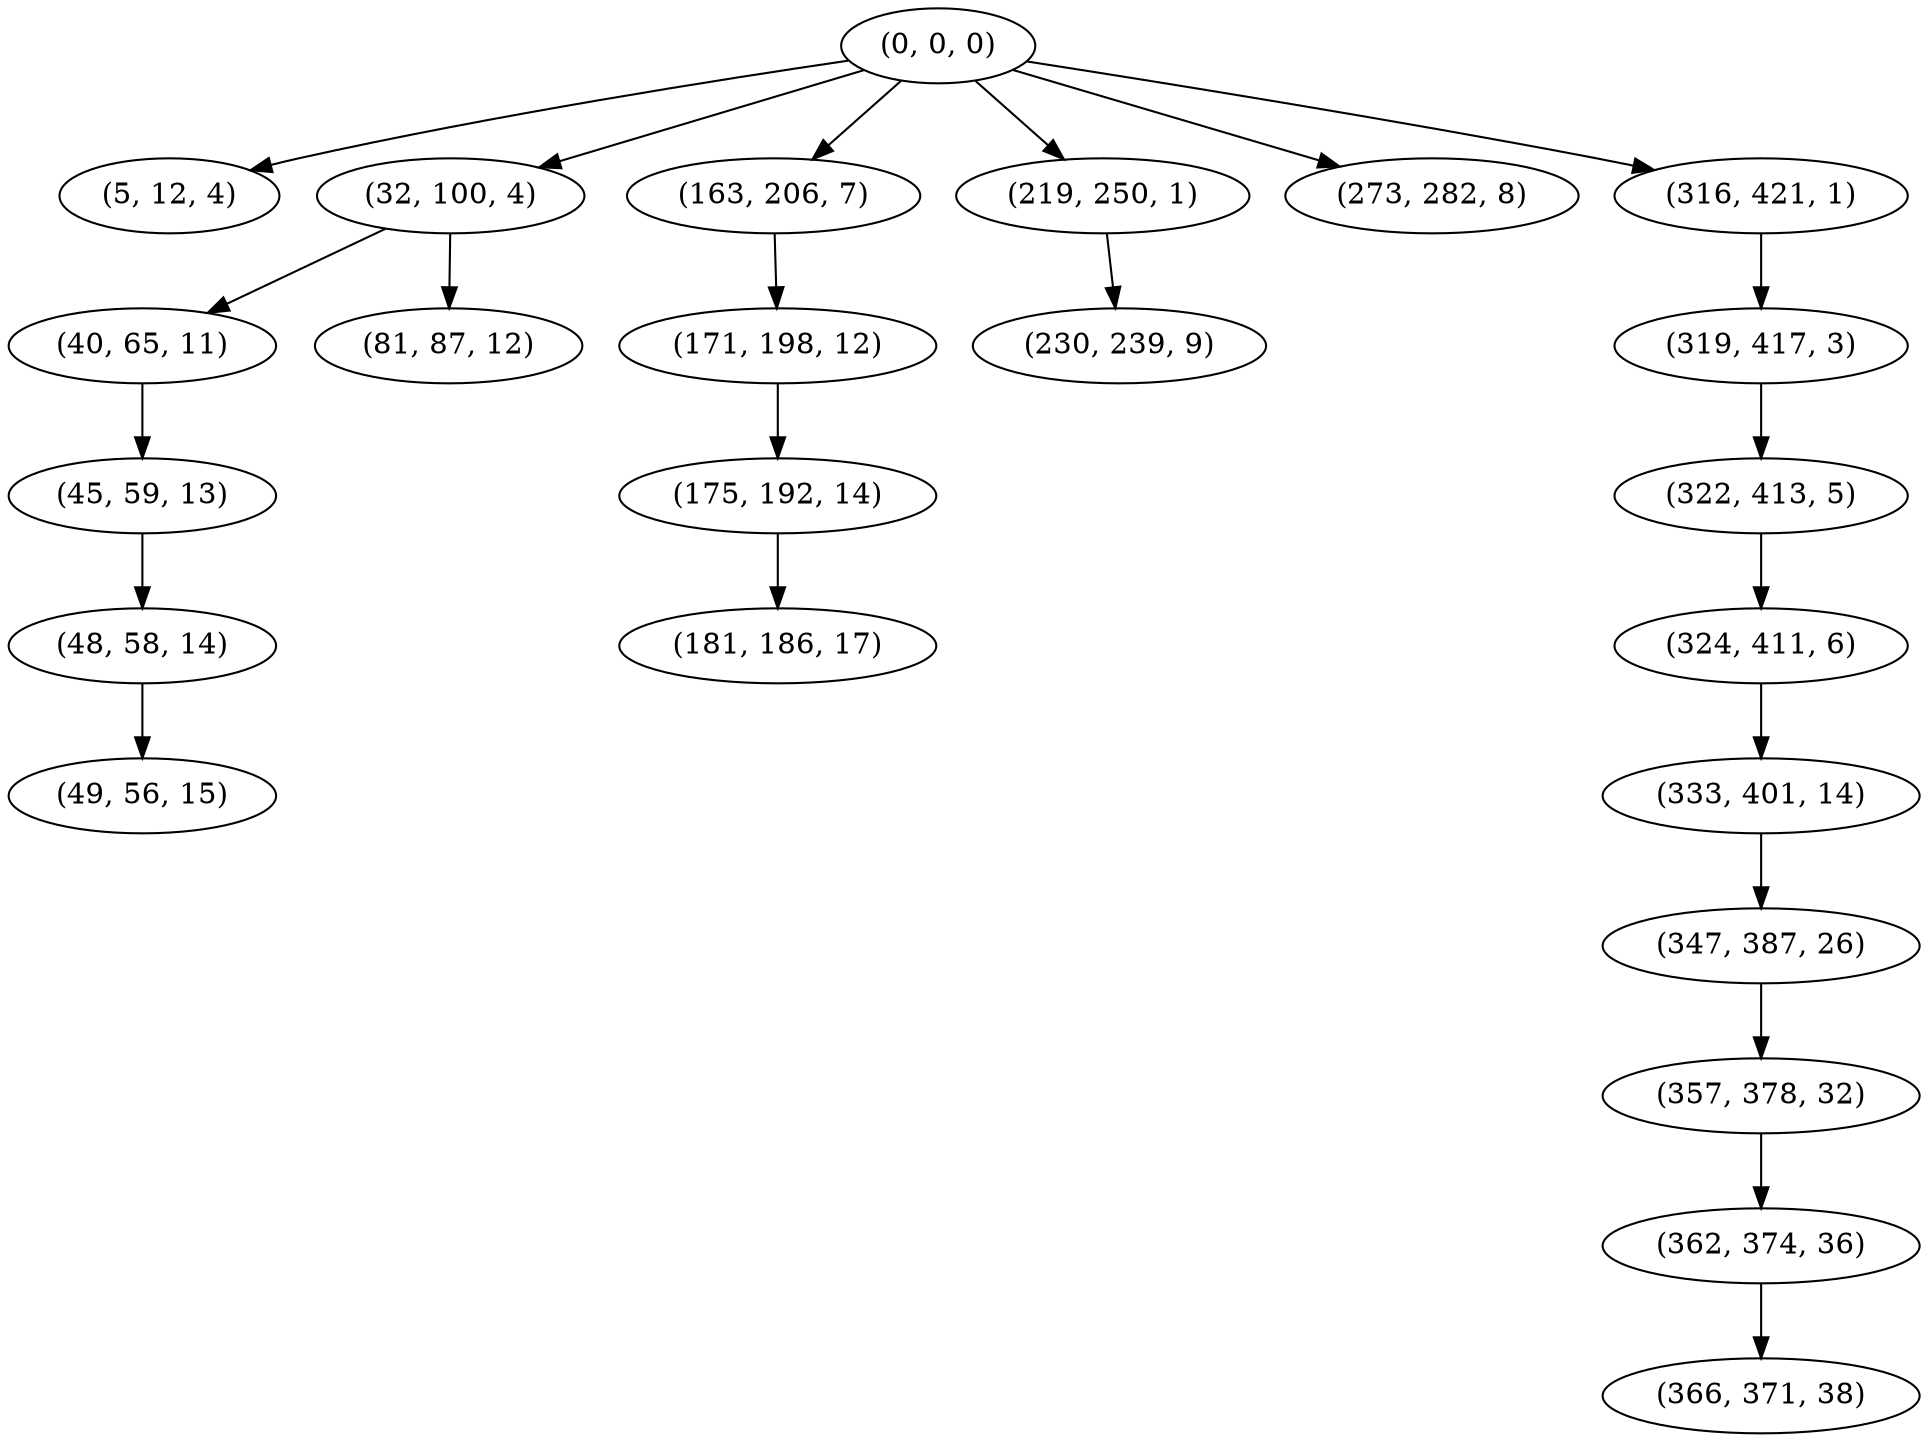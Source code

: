 digraph tree {
    "(0, 0, 0)";
    "(5, 12, 4)";
    "(32, 100, 4)";
    "(40, 65, 11)";
    "(45, 59, 13)";
    "(48, 58, 14)";
    "(49, 56, 15)";
    "(81, 87, 12)";
    "(163, 206, 7)";
    "(171, 198, 12)";
    "(175, 192, 14)";
    "(181, 186, 17)";
    "(219, 250, 1)";
    "(230, 239, 9)";
    "(273, 282, 8)";
    "(316, 421, 1)";
    "(319, 417, 3)";
    "(322, 413, 5)";
    "(324, 411, 6)";
    "(333, 401, 14)";
    "(347, 387, 26)";
    "(357, 378, 32)";
    "(362, 374, 36)";
    "(366, 371, 38)";
    "(0, 0, 0)" -> "(5, 12, 4)";
    "(0, 0, 0)" -> "(32, 100, 4)";
    "(0, 0, 0)" -> "(163, 206, 7)";
    "(0, 0, 0)" -> "(219, 250, 1)";
    "(0, 0, 0)" -> "(273, 282, 8)";
    "(0, 0, 0)" -> "(316, 421, 1)";
    "(32, 100, 4)" -> "(40, 65, 11)";
    "(32, 100, 4)" -> "(81, 87, 12)";
    "(40, 65, 11)" -> "(45, 59, 13)";
    "(45, 59, 13)" -> "(48, 58, 14)";
    "(48, 58, 14)" -> "(49, 56, 15)";
    "(163, 206, 7)" -> "(171, 198, 12)";
    "(171, 198, 12)" -> "(175, 192, 14)";
    "(175, 192, 14)" -> "(181, 186, 17)";
    "(219, 250, 1)" -> "(230, 239, 9)";
    "(316, 421, 1)" -> "(319, 417, 3)";
    "(319, 417, 3)" -> "(322, 413, 5)";
    "(322, 413, 5)" -> "(324, 411, 6)";
    "(324, 411, 6)" -> "(333, 401, 14)";
    "(333, 401, 14)" -> "(347, 387, 26)";
    "(347, 387, 26)" -> "(357, 378, 32)";
    "(357, 378, 32)" -> "(362, 374, 36)";
    "(362, 374, 36)" -> "(366, 371, 38)";
}
